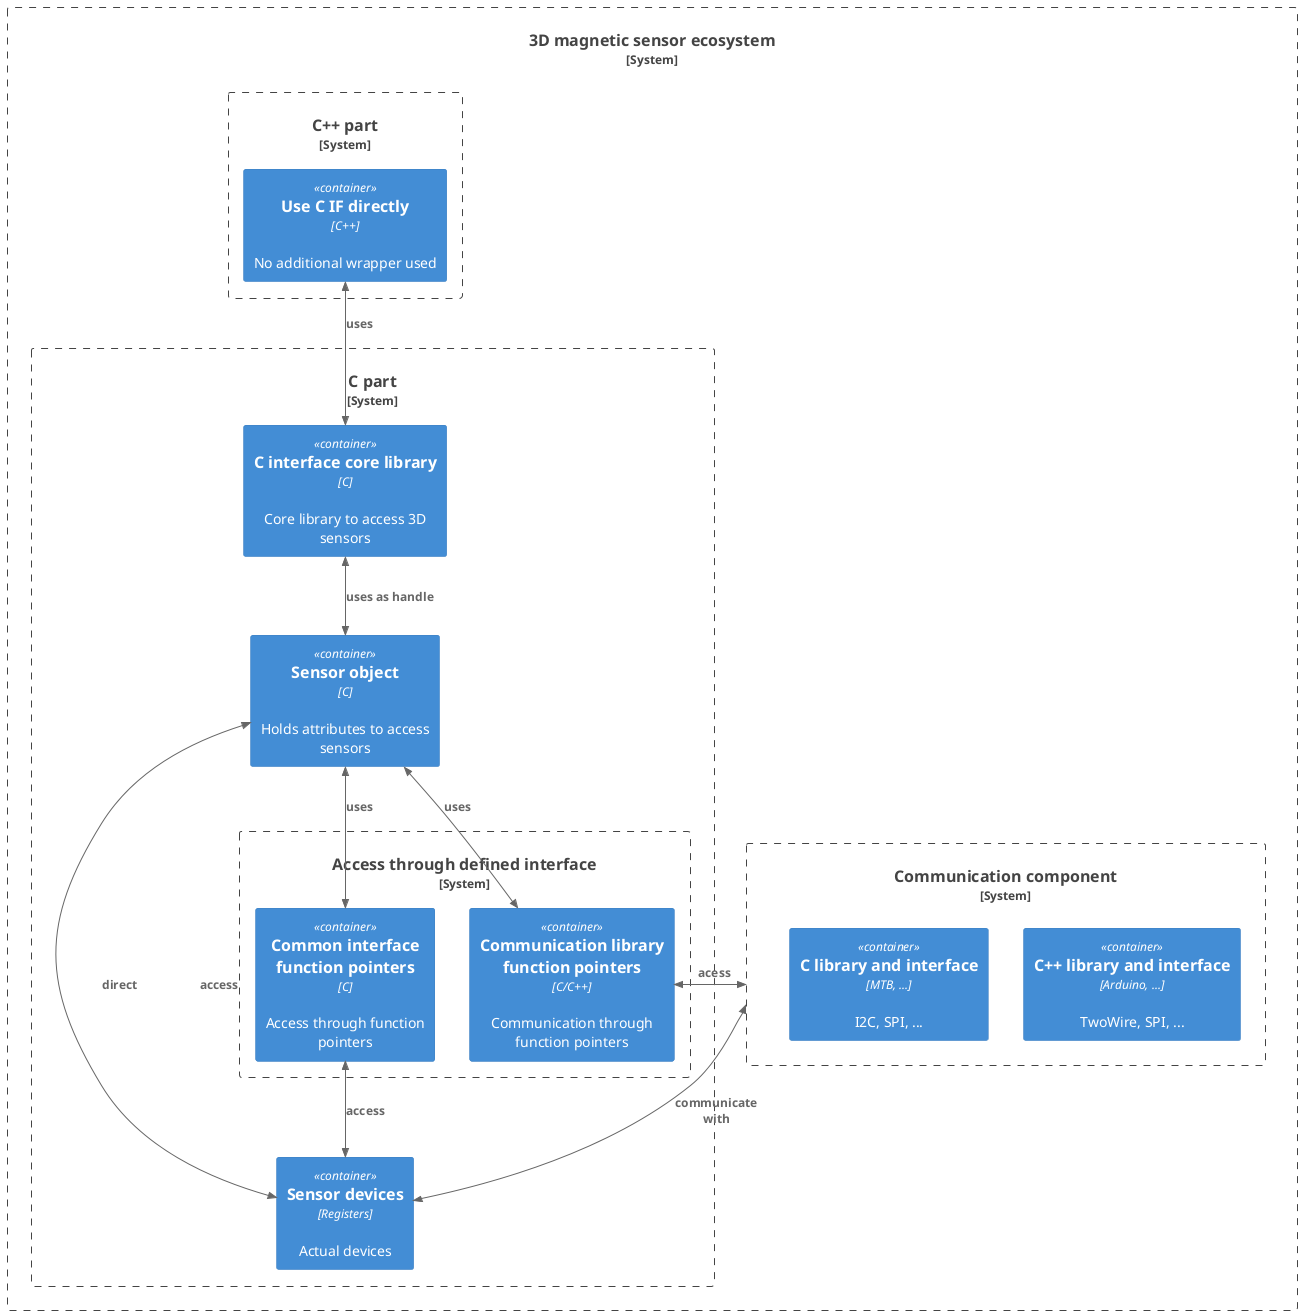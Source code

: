 @startuml 3D-Mag-Library System Diagram

    !include <C4/C4_Container>

    System_Boundary(ecosystem, "3D magnetic sensor ecosystem") {

        System_Boundary(com, "Communication component") {
            Container(comLibCPP, "C++ library and interface", "Arduino, ...", "TwoWire, SPI, ...")
            Container(comLibC, "C library and interface", "MTB, ...", "I2C, SPI, ...")
        }

        System_Boundary(C, "C part") {
            Container(sensorCore, "C interface core library", "C", "Core library to access 3D sensors")
            Container(sensorStruct, "Sensor object", "C", "Holds attributes to access sensors")

            System_Boundary(access, "Access through defined interface") {
                Container(libFuncPts, "Common interface function pointers", "C", "Access through function pointers")
                Container(comFuncPtrs, "Communication library function pointers", "C/C++", "Communication through function pointers")

                BiRel(comFuncPtrs, com, "acess")
            }

            Container(sensorDevice, "Sensor devices", "Registers", "Actual devices")

            BiRel(sensorCore, sensorStruct, "uses as handle")

            BiRel(sensorStruct, sensorDevice, "direct\
                    access                  ")
            BiRel(sensorStruct, libFuncPts, "uses")
            BiRel(sensorStruct, comFuncPtrs, "uses")
            BiRel(libFuncPts, sensorDevice, "access")
           
            BiRel(com, sensorDevice, "communicate\
                    with             ")
         }

        System_Boundary(CPP, "C++ part") {
            Container(directCIF, "Use C IF directly", "C++", "No additional wrapper used")

            BiRel(directCIF, sensorCore, "uses")
        }
    }

@enduml

